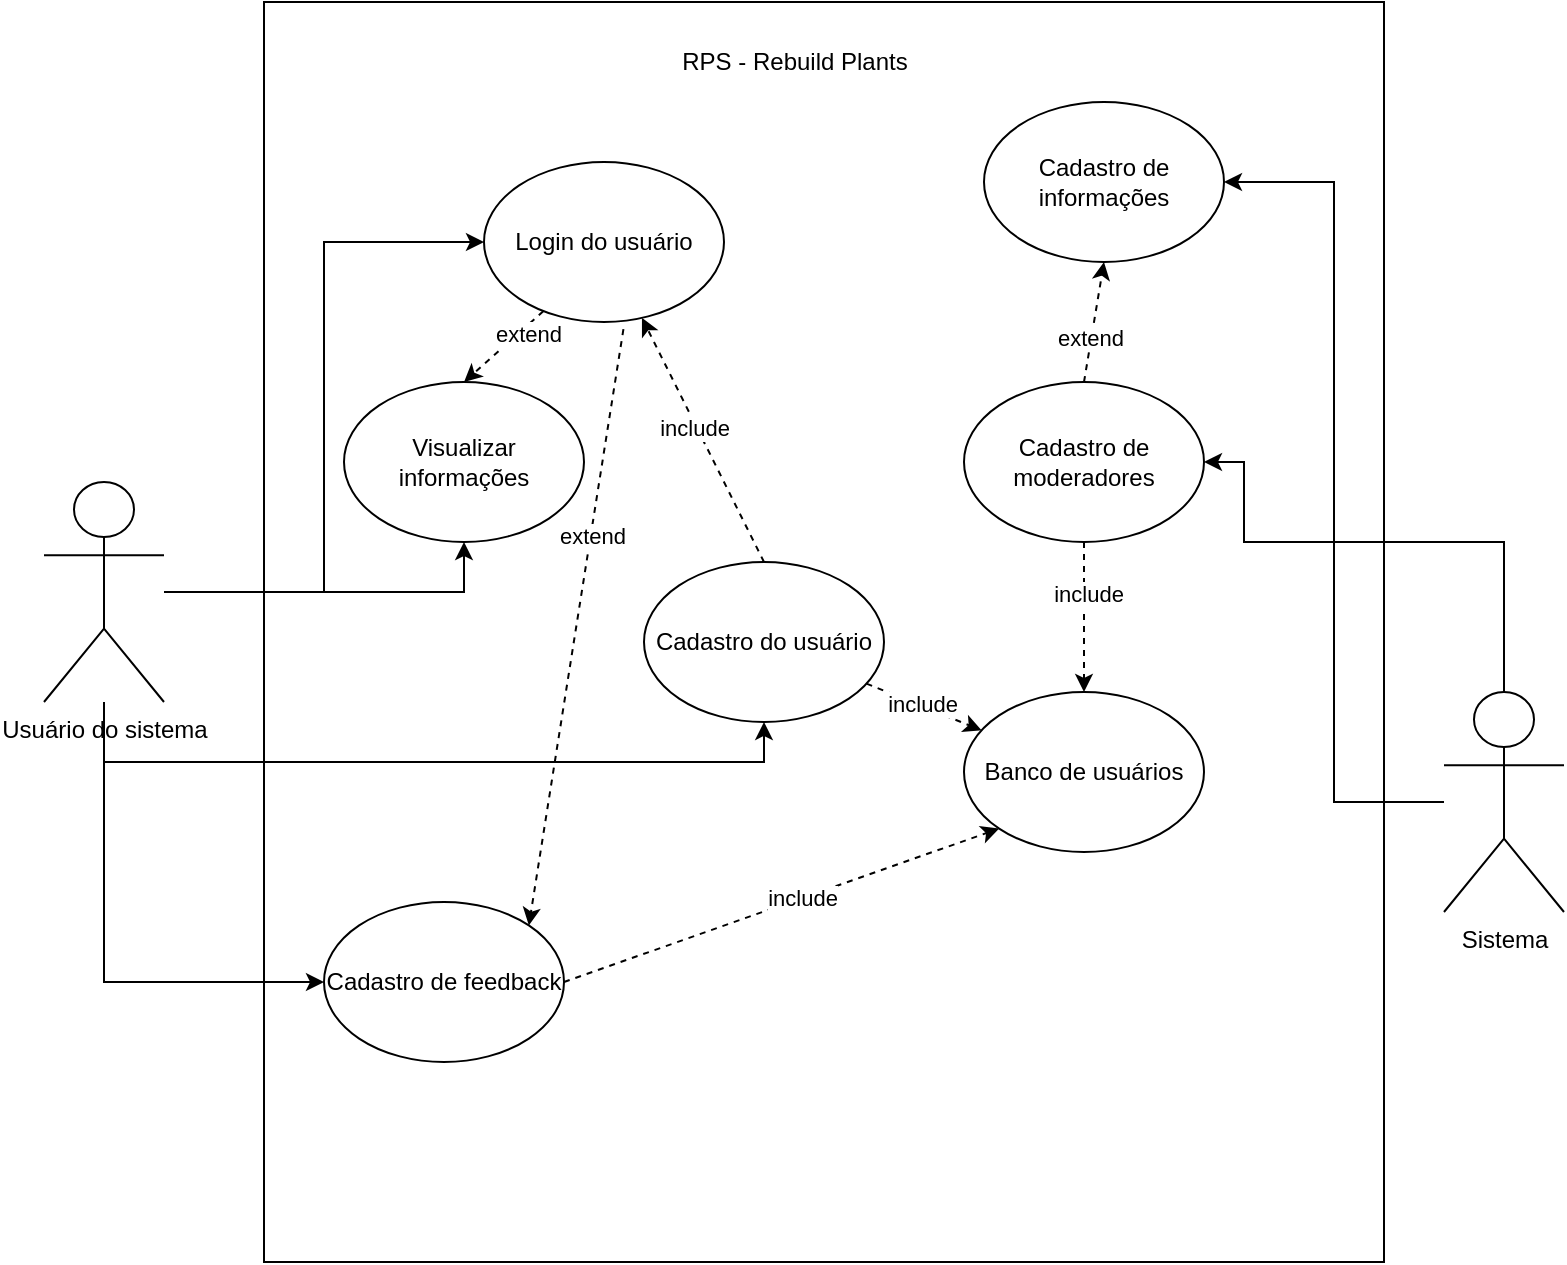 <mxfile version="14.6.6" type="github">
  <diagram id="nVmPYJr3QLgJTxrrLP3R" name="Page-1">
    <mxGraphModel dx="981" dy="534" grid="1" gridSize="10" guides="1" tooltips="1" connect="1" arrows="1" fold="1" page="1" pageScale="1" pageWidth="850" pageHeight="1100" math="0" shadow="0">
      <root>
        <mxCell id="0" />
        <mxCell id="1" parent="0" />
        <mxCell id="Aib9MCHlKN9K2dJ5SihW-1" value="" style="html=1;" parent="1" vertex="1">
          <mxGeometry x="160" y="110" width="560" height="630" as="geometry" />
        </mxCell>
        <mxCell id="Aib9MCHlKN9K2dJ5SihW-2" value="RPS - Rebuild Plants" style="text;html=1;align=center;verticalAlign=middle;resizable=0;points=[];autosize=1;strokeColor=none;" parent="1" vertex="1">
          <mxGeometry x="360" y="130" width="130" height="20" as="geometry" />
        </mxCell>
        <mxCell id="KN0pyL3NHNJ8BKubWvCq-10" style="edgeStyle=orthogonalEdgeStyle;rounded=0;orthogonalLoop=1;jettySize=auto;html=1;entryX=0;entryY=0.5;entryDx=0;entryDy=0;" edge="1" parent="1" source="Aib9MCHlKN9K2dJ5SihW-3" target="KN0pyL3NHNJ8BKubWvCq-1">
          <mxGeometry relative="1" as="geometry" />
        </mxCell>
        <mxCell id="KN0pyL3NHNJ8BKubWvCq-11" style="edgeStyle=orthogonalEdgeStyle;rounded=0;orthogonalLoop=1;jettySize=auto;html=1;entryX=0.5;entryY=1;entryDx=0;entryDy=0;" edge="1" parent="1" source="Aib9MCHlKN9K2dJ5SihW-3" target="KN0pyL3NHNJ8BKubWvCq-2">
          <mxGeometry relative="1" as="geometry">
            <Array as="points">
              <mxPoint x="80" y="490" />
              <mxPoint x="410" y="490" />
            </Array>
          </mxGeometry>
        </mxCell>
        <mxCell id="KN0pyL3NHNJ8BKubWvCq-14" style="edgeStyle=orthogonalEdgeStyle;rounded=0;orthogonalLoop=1;jettySize=auto;html=1;entryX=0;entryY=0.5;entryDx=0;entryDy=0;" edge="1" parent="1" source="Aib9MCHlKN9K2dJ5SihW-3" target="KN0pyL3NHNJ8BKubWvCq-4">
          <mxGeometry relative="1" as="geometry">
            <Array as="points">
              <mxPoint x="80" y="600" />
            </Array>
          </mxGeometry>
        </mxCell>
        <mxCell id="KN0pyL3NHNJ8BKubWvCq-31" style="edgeStyle=orthogonalEdgeStyle;rounded=0;orthogonalLoop=1;jettySize=auto;html=1;entryX=0.5;entryY=1;entryDx=0;entryDy=0;" edge="1" parent="1" source="Aib9MCHlKN9K2dJ5SihW-3" target="KN0pyL3NHNJ8BKubWvCq-6">
          <mxGeometry relative="1" as="geometry" />
        </mxCell>
        <mxCell id="Aib9MCHlKN9K2dJ5SihW-3" value="Usuário do sistema" style="shape=umlActor;verticalLabelPosition=bottom;verticalAlign=top;html=1;outlineConnect=0;" parent="1" vertex="1">
          <mxGeometry x="50" y="350" width="60" height="110" as="geometry" />
        </mxCell>
        <mxCell id="KN0pyL3NHNJ8BKubWvCq-1" value="Login do usuário" style="ellipse;whiteSpace=wrap;html=1;" vertex="1" parent="1">
          <mxGeometry x="270" y="190" width="120" height="80" as="geometry" />
        </mxCell>
        <mxCell id="KN0pyL3NHNJ8BKubWvCq-2" value="Cadastro do usuário" style="ellipse;whiteSpace=wrap;html=1;" vertex="1" parent="1">
          <mxGeometry x="350" y="390" width="120" height="80" as="geometry" />
        </mxCell>
        <mxCell id="KN0pyL3NHNJ8BKubWvCq-3" value="Cadastro de informações" style="ellipse;whiteSpace=wrap;html=1;" vertex="1" parent="1">
          <mxGeometry x="520" y="160" width="120" height="80" as="geometry" />
        </mxCell>
        <mxCell id="KN0pyL3NHNJ8BKubWvCq-4" value="Cadastro de feedback" style="ellipse;whiteSpace=wrap;html=1;" vertex="1" parent="1">
          <mxGeometry x="190" y="560" width="120" height="80" as="geometry" />
        </mxCell>
        <mxCell id="KN0pyL3NHNJ8BKubWvCq-6" value="Visualizar informações" style="ellipse;whiteSpace=wrap;html=1;" vertex="1" parent="1">
          <mxGeometry x="200" y="300" width="120" height="80" as="geometry" />
        </mxCell>
        <mxCell id="KN0pyL3NHNJ8BKubWvCq-13" style="edgeStyle=orthogonalEdgeStyle;rounded=0;orthogonalLoop=1;jettySize=auto;html=1;entryX=1;entryY=0.5;entryDx=0;entryDy=0;" edge="1" parent="1" source="KN0pyL3NHNJ8BKubWvCq-7" target="KN0pyL3NHNJ8BKubWvCq-3">
          <mxGeometry relative="1" as="geometry" />
        </mxCell>
        <mxCell id="KN0pyL3NHNJ8BKubWvCq-16" style="edgeStyle=orthogonalEdgeStyle;rounded=0;orthogonalLoop=1;jettySize=auto;html=1;entryX=1;entryY=0.5;entryDx=0;entryDy=0;" edge="1" parent="1" source="KN0pyL3NHNJ8BKubWvCq-7" target="KN0pyL3NHNJ8BKubWvCq-15">
          <mxGeometry relative="1" as="geometry">
            <Array as="points">
              <mxPoint x="780" y="380" />
              <mxPoint x="650" y="380" />
              <mxPoint x="650" y="340" />
            </Array>
          </mxGeometry>
        </mxCell>
        <mxCell id="KN0pyL3NHNJ8BKubWvCq-7" value="Sistema" style="shape=umlActor;verticalLabelPosition=bottom;verticalAlign=top;html=1;outlineConnect=0;" vertex="1" parent="1">
          <mxGeometry x="750" y="455" width="60" height="110" as="geometry" />
        </mxCell>
        <mxCell id="KN0pyL3NHNJ8BKubWvCq-15" value="Cadastro de moderadores" style="ellipse;whiteSpace=wrap;html=1;" vertex="1" parent="1">
          <mxGeometry x="510" y="300" width="120" height="80" as="geometry" />
        </mxCell>
        <mxCell id="KN0pyL3NHNJ8BKubWvCq-17" value="Banco de usuários" style="ellipse;whiteSpace=wrap;html=1;" vertex="1" parent="1">
          <mxGeometry x="510" y="455" width="120" height="80" as="geometry" />
        </mxCell>
        <mxCell id="KN0pyL3NHNJ8BKubWvCq-21" value="" style="endArrow=classic;html=1;dashed=1;exitX=0.5;exitY=0;exitDx=0;exitDy=0;" edge="1" parent="1" source="KN0pyL3NHNJ8BKubWvCq-2" target="KN0pyL3NHNJ8BKubWvCq-1">
          <mxGeometry width="50" height="50" relative="1" as="geometry">
            <mxPoint x="-110" y="475" as="sourcePoint" />
            <mxPoint x="-20" y="245" as="targetPoint" />
          </mxGeometry>
        </mxCell>
        <mxCell id="KN0pyL3NHNJ8BKubWvCq-22" value="include" style="edgeLabel;html=1;align=center;verticalAlign=middle;resizable=0;points=[];" vertex="1" connectable="0" parent="KN0pyL3NHNJ8BKubWvCq-21">
          <mxGeometry x="0.112" y="1" relative="1" as="geometry">
            <mxPoint as="offset" />
          </mxGeometry>
        </mxCell>
        <mxCell id="KN0pyL3NHNJ8BKubWvCq-23" value="" style="endArrow=classic;html=1;dashed=1;" edge="1" parent="1" source="KN0pyL3NHNJ8BKubWvCq-2" target="KN0pyL3NHNJ8BKubWvCq-17">
          <mxGeometry width="50" height="50" relative="1" as="geometry">
            <mxPoint x="450" y="270" as="sourcePoint" />
            <mxPoint x="500" y="220" as="targetPoint" />
          </mxGeometry>
        </mxCell>
        <mxCell id="KN0pyL3NHNJ8BKubWvCq-24" value="include" style="edgeLabel;html=1;align=center;verticalAlign=middle;resizable=0;points=[];" vertex="1" connectable="0" parent="KN0pyL3NHNJ8BKubWvCq-23">
          <mxGeometry x="-0.074" y="1" relative="1" as="geometry">
            <mxPoint x="1" as="offset" />
          </mxGeometry>
        </mxCell>
        <mxCell id="KN0pyL3NHNJ8BKubWvCq-25" value="" style="endArrow=classic;html=1;dashed=1;entryX=0.5;entryY=1;entryDx=0;entryDy=0;" edge="1" parent="1" target="KN0pyL3NHNJ8BKubWvCq-3">
          <mxGeometry width="50" height="50" relative="1" as="geometry">
            <mxPoint x="570" y="300" as="sourcePoint" />
            <mxPoint x="620" y="250" as="targetPoint" />
          </mxGeometry>
        </mxCell>
        <mxCell id="KN0pyL3NHNJ8BKubWvCq-26" value="extend" style="edgeLabel;html=1;align=center;verticalAlign=middle;resizable=0;points=[];" vertex="1" connectable="0" parent="KN0pyL3NHNJ8BKubWvCq-25">
          <mxGeometry x="-0.262" y="1" relative="1" as="geometry">
            <mxPoint as="offset" />
          </mxGeometry>
        </mxCell>
        <mxCell id="KN0pyL3NHNJ8BKubWvCq-27" value="" style="endArrow=classic;html=1;dashed=1;exitX=0.247;exitY=0.933;exitDx=0;exitDy=0;exitPerimeter=0;entryX=0.5;entryY=0;entryDx=0;entryDy=0;" edge="1" parent="1" source="KN0pyL3NHNJ8BKubWvCq-1" target="KN0pyL3NHNJ8BKubWvCq-6">
          <mxGeometry width="50" height="50" relative="1" as="geometry">
            <mxPoint x="240" y="350" as="sourcePoint" />
            <mxPoint x="290" y="300" as="targetPoint" />
          </mxGeometry>
        </mxCell>
        <mxCell id="KN0pyL3NHNJ8BKubWvCq-28" value="extend" style="edgeLabel;html=1;align=center;verticalAlign=middle;resizable=0;points=[];" vertex="1" connectable="0" parent="KN0pyL3NHNJ8BKubWvCq-27">
          <mxGeometry x="-0.498" y="3" relative="1" as="geometry">
            <mxPoint as="offset" />
          </mxGeometry>
        </mxCell>
        <mxCell id="KN0pyL3NHNJ8BKubWvCq-29" value="" style="endArrow=classic;html=1;dashed=1;entryX=0;entryY=1;entryDx=0;entryDy=0;exitX=1;exitY=0.5;exitDx=0;exitDy=0;" edge="1" parent="1" source="KN0pyL3NHNJ8BKubWvCq-4" target="KN0pyL3NHNJ8BKubWvCq-17">
          <mxGeometry width="50" height="50" relative="1" as="geometry">
            <mxPoint x="380" y="630" as="sourcePoint" />
            <mxPoint x="430" y="580" as="targetPoint" />
          </mxGeometry>
        </mxCell>
        <mxCell id="KN0pyL3NHNJ8BKubWvCq-30" value="include" style="edgeLabel;html=1;align=center;verticalAlign=middle;resizable=0;points=[];" vertex="1" connectable="0" parent="KN0pyL3NHNJ8BKubWvCq-29">
          <mxGeometry x="0.092" relative="1" as="geometry">
            <mxPoint as="offset" />
          </mxGeometry>
        </mxCell>
        <mxCell id="KN0pyL3NHNJ8BKubWvCq-32" value="" style="endArrow=classic;html=1;entryX=1;entryY=0;entryDx=0;entryDy=0;exitX=0.581;exitY=1.045;exitDx=0;exitDy=0;exitPerimeter=0;dashed=1;" edge="1" parent="1" source="KN0pyL3NHNJ8BKubWvCq-1" target="KN0pyL3NHNJ8BKubWvCq-4">
          <mxGeometry width="50" height="50" relative="1" as="geometry">
            <mxPoint x="300" y="410" as="sourcePoint" />
            <mxPoint x="350" y="360" as="targetPoint" />
          </mxGeometry>
        </mxCell>
        <mxCell id="KN0pyL3NHNJ8BKubWvCq-33" value="extend" style="edgeLabel;html=1;align=center;verticalAlign=middle;resizable=0;points=[];" vertex="1" connectable="0" parent="KN0pyL3NHNJ8BKubWvCq-32">
          <mxGeometry x="-0.306" relative="1" as="geometry">
            <mxPoint as="offset" />
          </mxGeometry>
        </mxCell>
        <mxCell id="KN0pyL3NHNJ8BKubWvCq-34" value="" style="endArrow=classic;html=1;dashed=1;exitX=0.5;exitY=1;exitDx=0;exitDy=0;" edge="1" parent="1" source="KN0pyL3NHNJ8BKubWvCq-15" target="KN0pyL3NHNJ8BKubWvCq-17">
          <mxGeometry width="50" height="50" relative="1" as="geometry">
            <mxPoint x="560" y="440" as="sourcePoint" />
            <mxPoint x="610" y="390" as="targetPoint" />
          </mxGeometry>
        </mxCell>
        <mxCell id="KN0pyL3NHNJ8BKubWvCq-35" value="include" style="edgeLabel;html=1;align=center;verticalAlign=middle;resizable=0;points=[];" vertex="1" connectable="0" parent="KN0pyL3NHNJ8BKubWvCq-34">
          <mxGeometry x="-0.325" y="2" relative="1" as="geometry">
            <mxPoint as="offset" />
          </mxGeometry>
        </mxCell>
      </root>
    </mxGraphModel>
  </diagram>
</mxfile>
